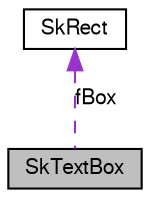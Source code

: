 digraph G
{
  edge [fontname="FreeSans",fontsize="10",labelfontname="FreeSans",labelfontsize="10"];
  node [fontname="FreeSans",fontsize="10",shape=record];
  Node1 [label="SkTextBox",height=0.2,width=0.4,color="black", fillcolor="grey75", style="filled" fontcolor="black"];
  Node2 -> Node1 [dir=back,color="darkorchid3",fontsize="10",style="dashed",label="fBox",fontname="FreeSans"];
  Node2 [label="SkRect",height=0.2,width=0.4,color="black", fillcolor="white", style="filled",URL="$struct_sk_rect.html"];
}
